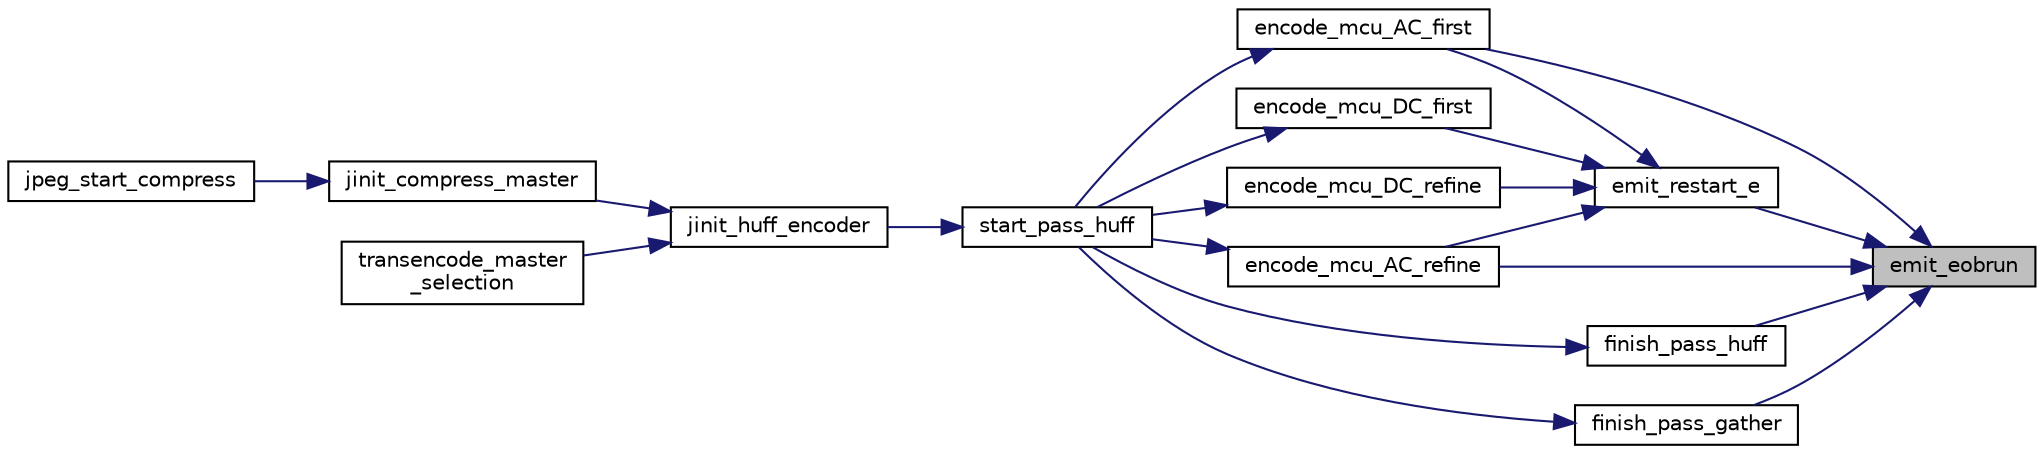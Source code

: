 digraph "emit_eobrun"
{
 // LATEX_PDF_SIZE
  bgcolor="transparent";
  edge [fontname="Helvetica",fontsize="10",labelfontname="Helvetica",labelfontsize="10"];
  node [fontname="Helvetica",fontsize="10",shape=record];
  rankdir="RL";
  Node80 [label="emit_eobrun",height=0.2,width=0.4,color="black", fillcolor="grey75", style="filled", fontcolor="black",tooltip=" "];
  Node80 -> Node81 [dir="back",color="midnightblue",fontsize="10",style="solid"];
  Node81 [label="emit_restart_e",height=0.2,width=0.4,color="black",URL="$jchuff_8c.html#a7888c7247d6425c291c2045cf3b84413",tooltip=" "];
  Node81 -> Node82 [dir="back",color="midnightblue",fontsize="10",style="solid"];
  Node82 [label="encode_mcu_DC_first",height=0.2,width=0.4,color="black",URL="$jchuff_8c.html#a2303fadff5a0fb6bdaa06eb03131d87e",tooltip=" "];
  Node82 -> Node83 [dir="back",color="midnightblue",fontsize="10",style="solid"];
  Node83 [label="start_pass_huff",height=0.2,width=0.4,color="black",URL="$jchuff_8c.html#ae80a7c97813173a2069266702346eb9f",tooltip=" "];
  Node83 -> Node84 [dir="back",color="midnightblue",fontsize="10",style="solid"];
  Node84 [label="jinit_huff_encoder",height=0.2,width=0.4,color="black",URL="$jchuff_8c.html#a77341cca2feceb164c104fdf8b79756b",tooltip=" "];
  Node84 -> Node85 [dir="back",color="midnightblue",fontsize="10",style="solid"];
  Node85 [label="jinit_compress_master",height=0.2,width=0.4,color="black",URL="$jcinit_8c.html#a9b434908559c6849283fcac944250b3b",tooltip=" "];
  Node85 -> Node86 [dir="back",color="midnightblue",fontsize="10",style="solid"];
  Node86 [label="jpeg_start_compress",height=0.2,width=0.4,color="black",URL="$jcapistd_8c.html#aacff7627af44bc9457601ba15577162d",tooltip=" "];
  Node84 -> Node87 [dir="back",color="midnightblue",fontsize="10",style="solid"];
  Node87 [label="transencode_master\l_selection",height=0.2,width=0.4,color="black",URL="$jctrans_8c.html#ae87fac6bd08f4b513d2f7f5629586733",tooltip=" "];
  Node81 -> Node88 [dir="back",color="midnightblue",fontsize="10",style="solid"];
  Node88 [label="encode_mcu_AC_first",height=0.2,width=0.4,color="black",URL="$jchuff_8c.html#a16f93bf9ad174d1e43f92a6844ba56f5",tooltip=" "];
  Node88 -> Node83 [dir="back",color="midnightblue",fontsize="10",style="solid"];
  Node81 -> Node89 [dir="back",color="midnightblue",fontsize="10",style="solid"];
  Node89 [label="encode_mcu_DC_refine",height=0.2,width=0.4,color="black",URL="$jchuff_8c.html#a668250087105455338e97ba0f612c700",tooltip=" "];
  Node89 -> Node83 [dir="back",color="midnightblue",fontsize="10",style="solid"];
  Node81 -> Node90 [dir="back",color="midnightblue",fontsize="10",style="solid"];
  Node90 [label="encode_mcu_AC_refine",height=0.2,width=0.4,color="black",URL="$jchuff_8c.html#af22cdbc60163714d02c04ed18d0fcc75",tooltip=" "];
  Node90 -> Node83 [dir="back",color="midnightblue",fontsize="10",style="solid"];
  Node80 -> Node88 [dir="back",color="midnightblue",fontsize="10",style="solid"];
  Node80 -> Node90 [dir="back",color="midnightblue",fontsize="10",style="solid"];
  Node80 -> Node91 [dir="back",color="midnightblue",fontsize="10",style="solid"];
  Node91 [label="finish_pass_huff",height=0.2,width=0.4,color="black",URL="$jchuff_8c.html#ab0f7f271927d5e929992cc4b3af7b131",tooltip=" "];
  Node91 -> Node83 [dir="back",color="midnightblue",fontsize="10",style="solid"];
  Node80 -> Node92 [dir="back",color="midnightblue",fontsize="10",style="solid"];
  Node92 [label="finish_pass_gather",height=0.2,width=0.4,color="black",URL="$jchuff_8c.html#a92d1ffa5f916814234009ccd220ef6da",tooltip=" "];
  Node92 -> Node83 [dir="back",color="midnightblue",fontsize="10",style="solid"];
}
